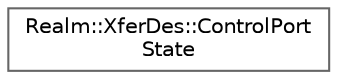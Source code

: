 digraph "Graphical Class Hierarchy"
{
 // LATEX_PDF_SIZE
  bgcolor="transparent";
  edge [fontname=Helvetica,fontsize=10,labelfontname=Helvetica,labelfontsize=10];
  node [fontname=Helvetica,fontsize=10,shape=box,height=0.2,width=0.4];
  rankdir="LR";
  Node0 [id="Node000000",label="Realm::XferDes::ControlPort\lState",height=0.2,width=0.4,color="grey40", fillcolor="white", style="filled",URL="$structRealm_1_1XferDes_1_1ControlPortState.html",tooltip=" "];
}
